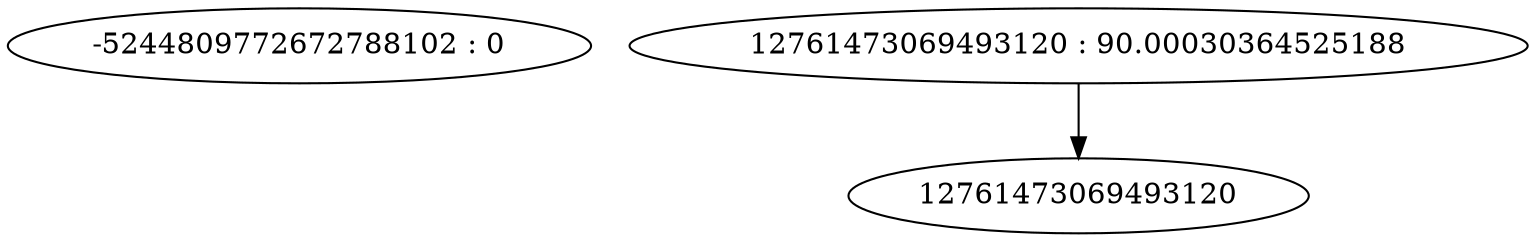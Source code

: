 digraph "plots/tree_36.dot" {
	0 [label="-5244809772672788102 : 0"]
	1 [label="12761473069493120 : 90.00030364525188"]
	1 -> 12761473069493120
}
